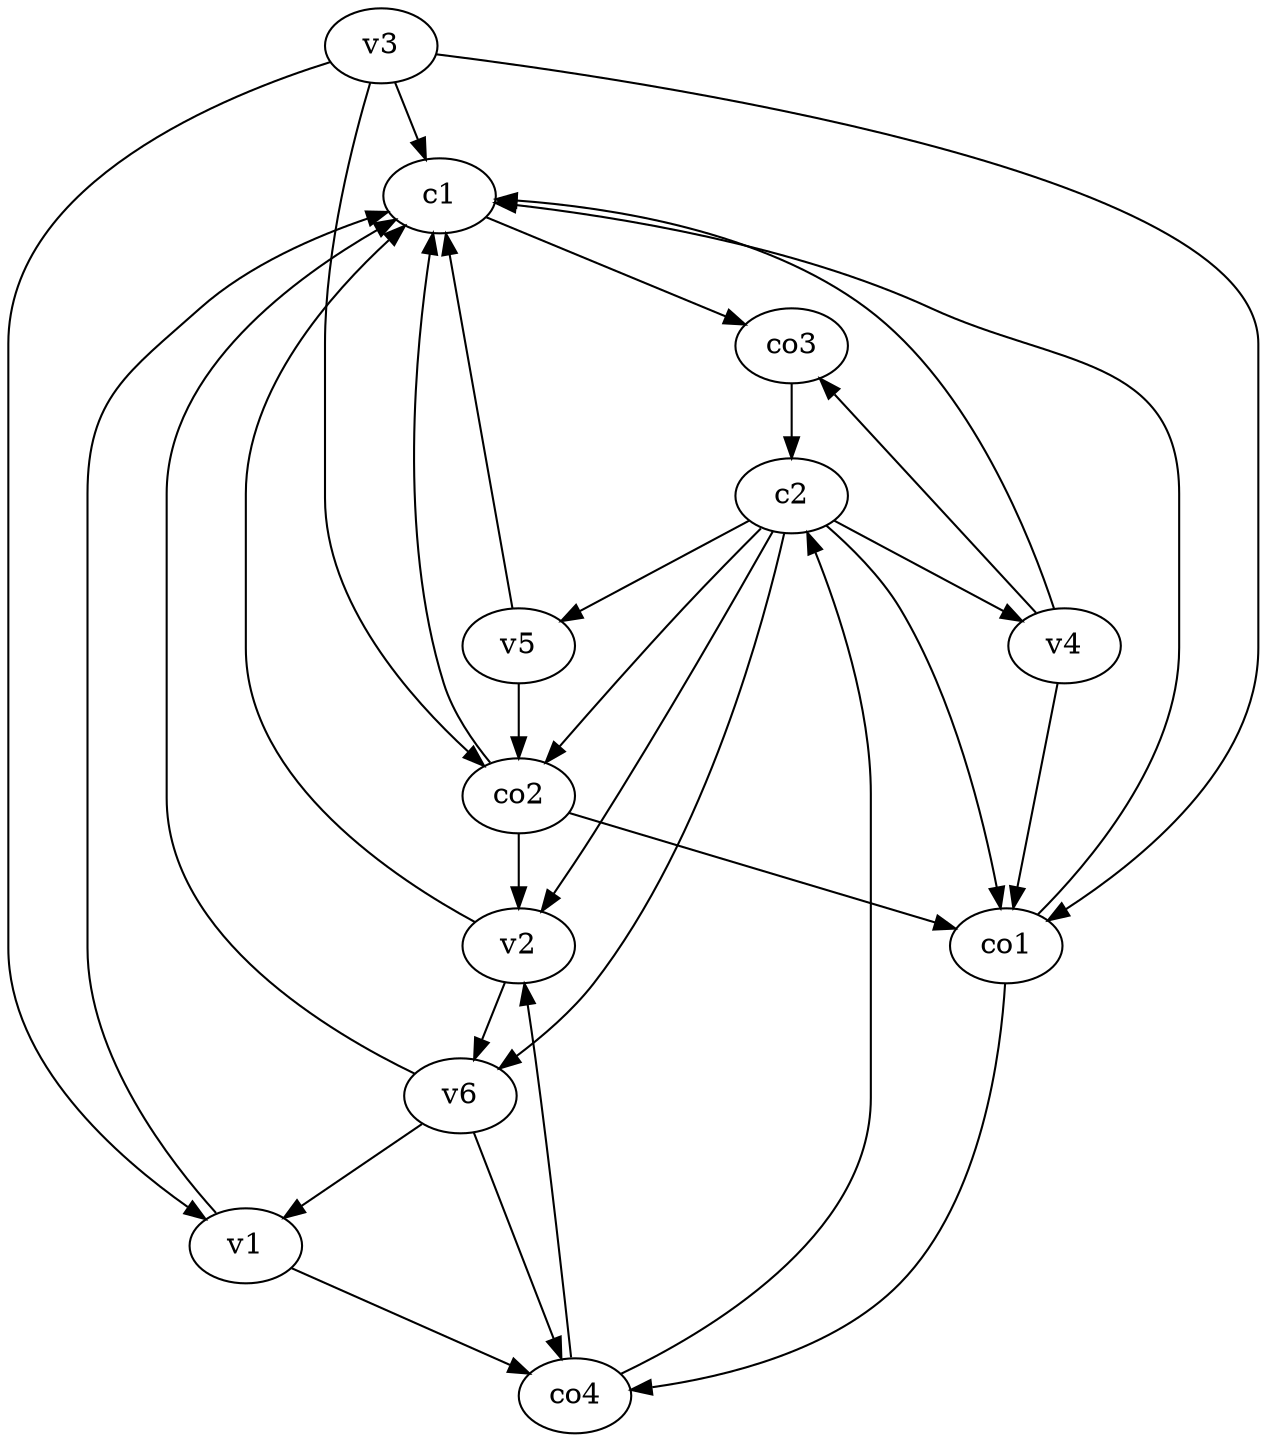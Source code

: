 strict digraph  {
c1;
c2;
v1;
v2;
v3;
v4;
v5;
v6;
co1;
co2;
co3;
co4;
c1 -> co3  [weight=1];
c2 -> co2  [weight=1];
c2 -> v2  [weight=1];
c2 -> v6  [weight=1];
c2 -> co1  [weight=1];
c2 -> v5  [weight=1];
c2 -> v4  [weight=1];
v1 -> c1  [weight=1];
v1 -> co4  [weight=1];
v2 -> c1  [weight=1];
v2 -> v6  [weight=1];
v3 -> c1  [weight=1];
v3 -> co1  [weight=1];
v3 -> co2  [weight=1];
v3 -> v1  [weight=1];
v4 -> c1  [weight=1];
v4 -> co3  [weight=1];
v4 -> co1  [weight=1];
v5 -> c1  [weight=1];
v5 -> co2  [weight=1];
v6 -> c1  [weight=1];
v6 -> co4  [weight=1];
v6 -> v1  [weight=1];
co1 -> c1  [weight=1];
co1 -> co4  [weight=1];
co2 -> c1  [weight=1];
co2 -> co1  [weight=1];
co2 -> v2  [weight=1];
co3 -> c2  [weight=1];
co4 -> c2  [weight=1];
co4 -> v2  [weight=1];
}
